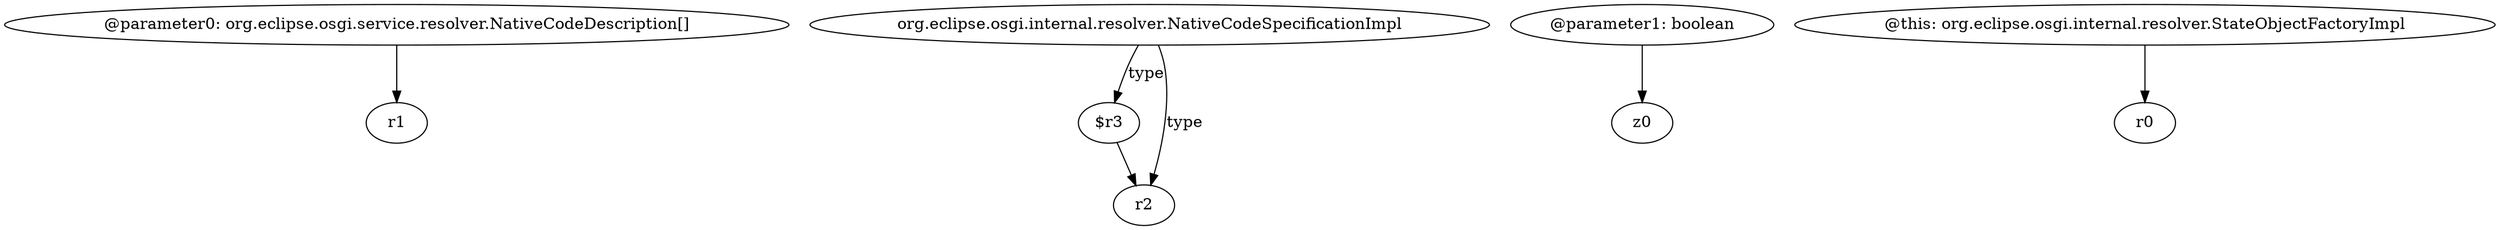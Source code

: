 digraph g {
0[label="@parameter0: org.eclipse.osgi.service.resolver.NativeCodeDescription[]"]
1[label="r1"]
0->1[label=""]
2[label="org.eclipse.osgi.internal.resolver.NativeCodeSpecificationImpl"]
3[label="$r3"]
2->3[label="type"]
4[label="@parameter1: boolean"]
5[label="z0"]
4->5[label=""]
6[label="@this: org.eclipse.osgi.internal.resolver.StateObjectFactoryImpl"]
7[label="r0"]
6->7[label=""]
8[label="r2"]
3->8[label=""]
2->8[label="type"]
}